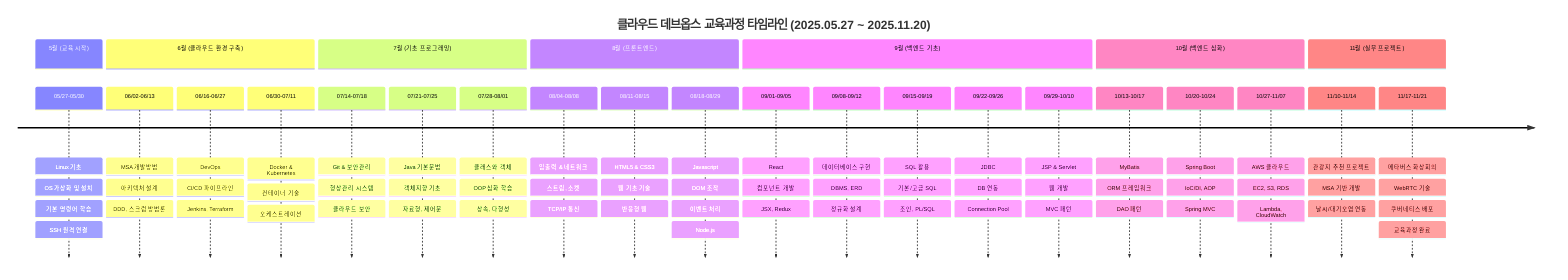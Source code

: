 timeline
    title 클라우드 데브옵스 교육과정 타임라인 (2025.05.27 ~ 2025.11.20)
    
    section 5월 (교육 시작)
        05/27-05/30 : Linux 기초
                    : OS 가상화 및 설치
                    : 기본 명령어 학습
                    : SSH 원격 연결
    
    section 6월 (클라우드 환경 구축)
        06/02-06/13 : MSA 개발방법
                    : 아키텍처 설계
                    : DDD, 스크럼 방법론
        06/16-06/27 : DevOps
                    : CI/CD 파이프라인
                    : Jenkins, Terraform
        06/30-07/11 : Docker & Kubernetes
                    : 컨테이너 기술
                    : 오케스트레이션
    
    section 7월 (기초 프로그래밍)
        07/14-07/18 : Git & 보안관리
                    : 형상관리 시스템
                    : 클라우드 보안
        07/21-07/25 : Java 기본문법
                    : 객체지향 기초
                    : 자료형, 제어문
        07/28-08/01 : 클래스와 객체
                    : OOP 심화 학습
                    : 상속, 다형성
    
    section 8월 (프론트엔드)
        08/04-08/08 : 입출력 & 네트워크
                    : 스트림, 소켓
                    : TCP/IP 통신
        08/11-08/15 : HTML5 & CSS3
                    : 웹 기초 기술
                    : 반응형 웹
        08/18-08/29 : Javascript
                    : DOM 조작
                    : 이벤트 처리
                    : Node.js
    
    section 9월 (백엔드 기초)
        09/01-09/05 : React
                    : 컴포넌트 개발
                    : JSX, Redux
        09/08-09/12 : 데이터베이스 구현
                    : DBMS, ERD
                    : 정규화 설계
        09/15-09/19 : SQL 활용
                    : 기본/고급 SQL
                    : 조인, PL/SQL
        09/22-09/26 : JDBC
                    : DB 연동
                    : Connection Pool
        09/29-10/10 : JSP & Servlet
                    : 웹 개발
                    : MVC 패턴
    
    section 10월 (백엔드 심화)
        10/13-10/17 : MyBatis
                    : ORM 프레임워크
                    : DAO 패턴
        10/20-10/24 : Spring Boot
                    : IoC/DI, AOP
                    : Spring MVC
        10/27-11/07 : AWS 클라우드
                    : EC2, S3, RDS
                    : Lambda, CloudWatch
    
    section 11월 (실무 프로젝트)
        11/10-11/14 : 관광지 추천 프로젝트
                    : MSA 기반 개발
                    : 날씨/대기오염 연동
        11/17-11/21 : 메타버스 화상회의
                    : WebRTC 기술
                    : 쿠버네티스 배포
                    : 교육과정 완료